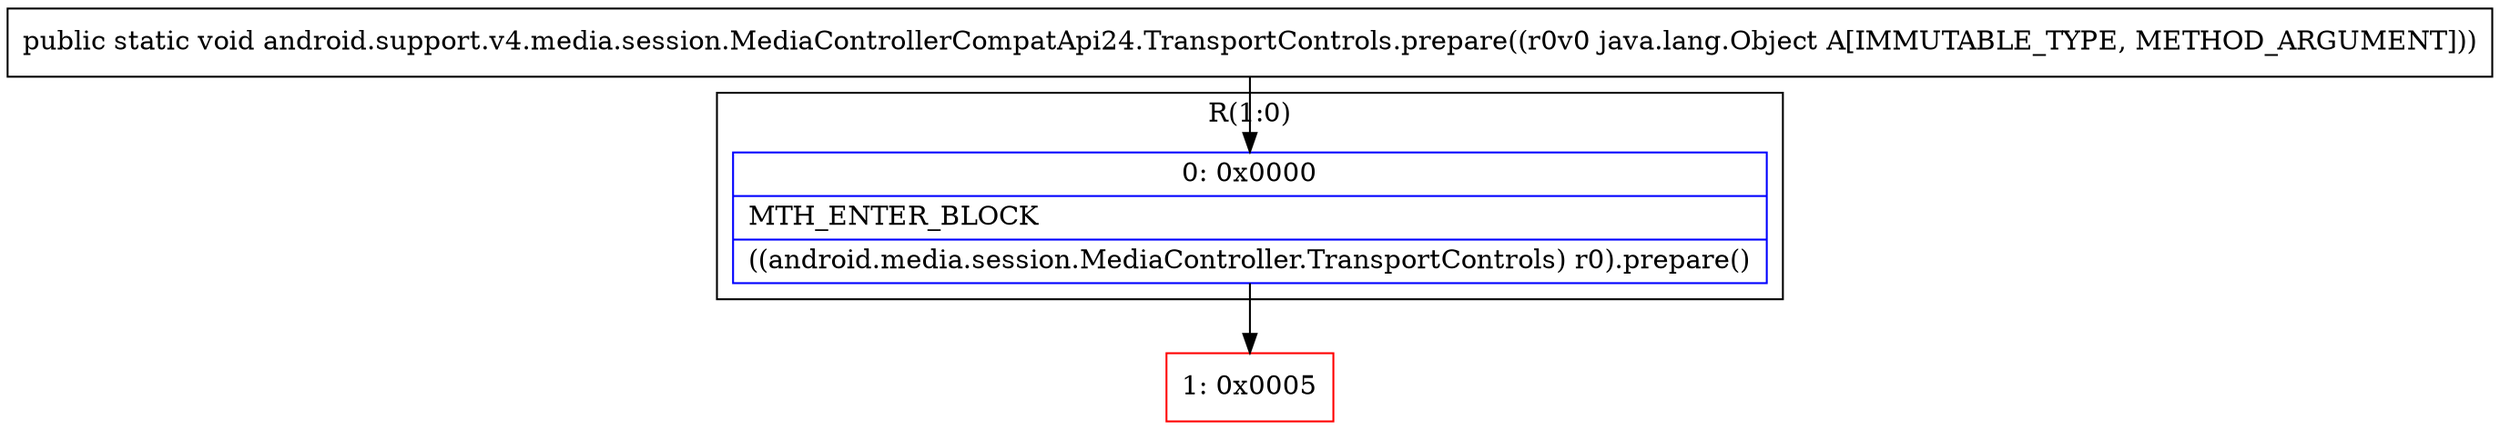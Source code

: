 digraph "CFG forandroid.support.v4.media.session.MediaControllerCompatApi24.TransportControls.prepare(Ljava\/lang\/Object;)V" {
subgraph cluster_Region_1189551010 {
label = "R(1:0)";
node [shape=record,color=blue];
Node_0 [shape=record,label="{0\:\ 0x0000|MTH_ENTER_BLOCK\l|((android.media.session.MediaController.TransportControls) r0).prepare()\l}"];
}
Node_1 [shape=record,color=red,label="{1\:\ 0x0005}"];
MethodNode[shape=record,label="{public static void android.support.v4.media.session.MediaControllerCompatApi24.TransportControls.prepare((r0v0 java.lang.Object A[IMMUTABLE_TYPE, METHOD_ARGUMENT])) }"];
MethodNode -> Node_0;
Node_0 -> Node_1;
}

